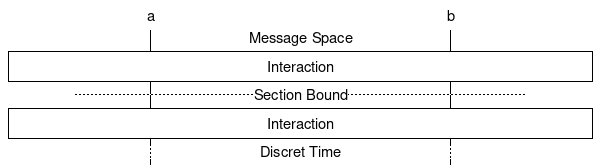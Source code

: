 msc {
	a, b;
	|||[label="Message Space"];
	a box b[label="Interaction"];
	---[label="Section Bound"];
	a box b[label="Interaction"];
	...[label="Discret Time"];
}
